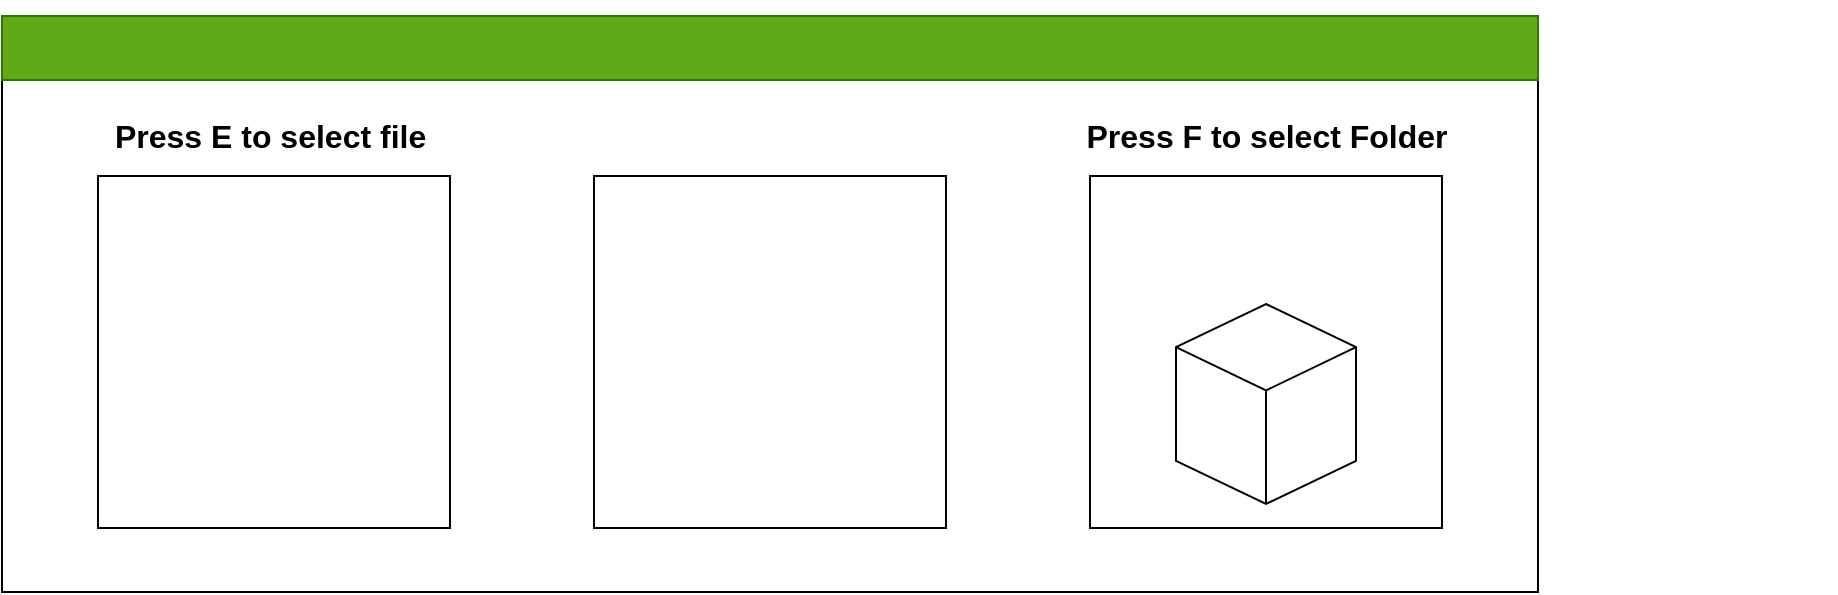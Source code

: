 <mxfile>
    <diagram id="fpsFqUgG5ZNfiUa1ChDL" name="Page-1">
        <mxGraphModel dx="1315" dy="466" grid="1" gridSize="16" guides="1" tooltips="1" connect="1" arrows="1" fold="1" page="1" pageScale="1" pageWidth="1600" pageHeight="1200" background="none" math="0" shadow="0">
            <root>
                <mxCell id="0"/>
                <mxCell id="1" parent="0"/>
                <mxCell id="2" value="" style="rounded=0;whiteSpace=wrap;html=1;imageWidth=24;" parent="1" vertex="1">
                    <mxGeometry x="416" y="160" width="768" height="288" as="geometry"/>
                </mxCell>
                <mxCell id="4" style="edgeStyle=none;html=1;" parent="1" source="3" target="2" edge="1">
                    <mxGeometry relative="1" as="geometry"/>
                </mxCell>
                <mxCell id="3" value="" style="rounded=0;whiteSpace=wrap;html=1;fillColor=#60a917;fontColor=#ffffff;strokeColor=#2D7600;" parent="1" vertex="1">
                    <mxGeometry x="416" y="160" width="768" height="32" as="geometry"/>
                </mxCell>
                <mxCell id="5" value="" style="rounded=0;whiteSpace=wrap;html=1;" parent="1" vertex="1">
                    <mxGeometry x="464" y="240" width="176" height="176" as="geometry"/>
                </mxCell>
                <mxCell id="6" value="" style="rounded=0;whiteSpace=wrap;html=1;" parent="1" vertex="1">
                    <mxGeometry x="712" y="240" width="176" height="176" as="geometry"/>
                </mxCell>
                <mxCell id="7" value="" style="rounded=0;whiteSpace=wrap;html=1;" parent="1" vertex="1">
                    <mxGeometry x="960" y="240" width="176" height="176" as="geometry"/>
                </mxCell>
                <mxCell id="8" value="Press E to select file&amp;nbsp;" style="text;strokeColor=none;fillColor=none;html=1;fontSize=16;fontStyle=1;verticalAlign=middle;align=center;" parent="1" vertex="1">
                    <mxGeometry x="502" y="200" width="100" height="40" as="geometry"/>
                </mxCell>
                <mxCell id="9" value="Press F to select Folder" style="text;strokeColor=none;fillColor=none;html=1;fontSize=16;fontStyle=1;verticalAlign=middle;align=center;" parent="1" vertex="1">
                    <mxGeometry x="763" y="200" width="570" height="40" as="geometry"/>
                </mxCell>
                <mxCell id="25" value="" style="html=1;whiteSpace=wrap;shape=isoCube2;backgroundOutline=1;isoAngle=15;fontSize=16;" parent="1" vertex="1">
                    <mxGeometry x="1003" y="304" width="90" height="100" as="geometry"/>
                </mxCell>
            </root>
        </mxGraphModel>
    </diagram>
</mxfile>
